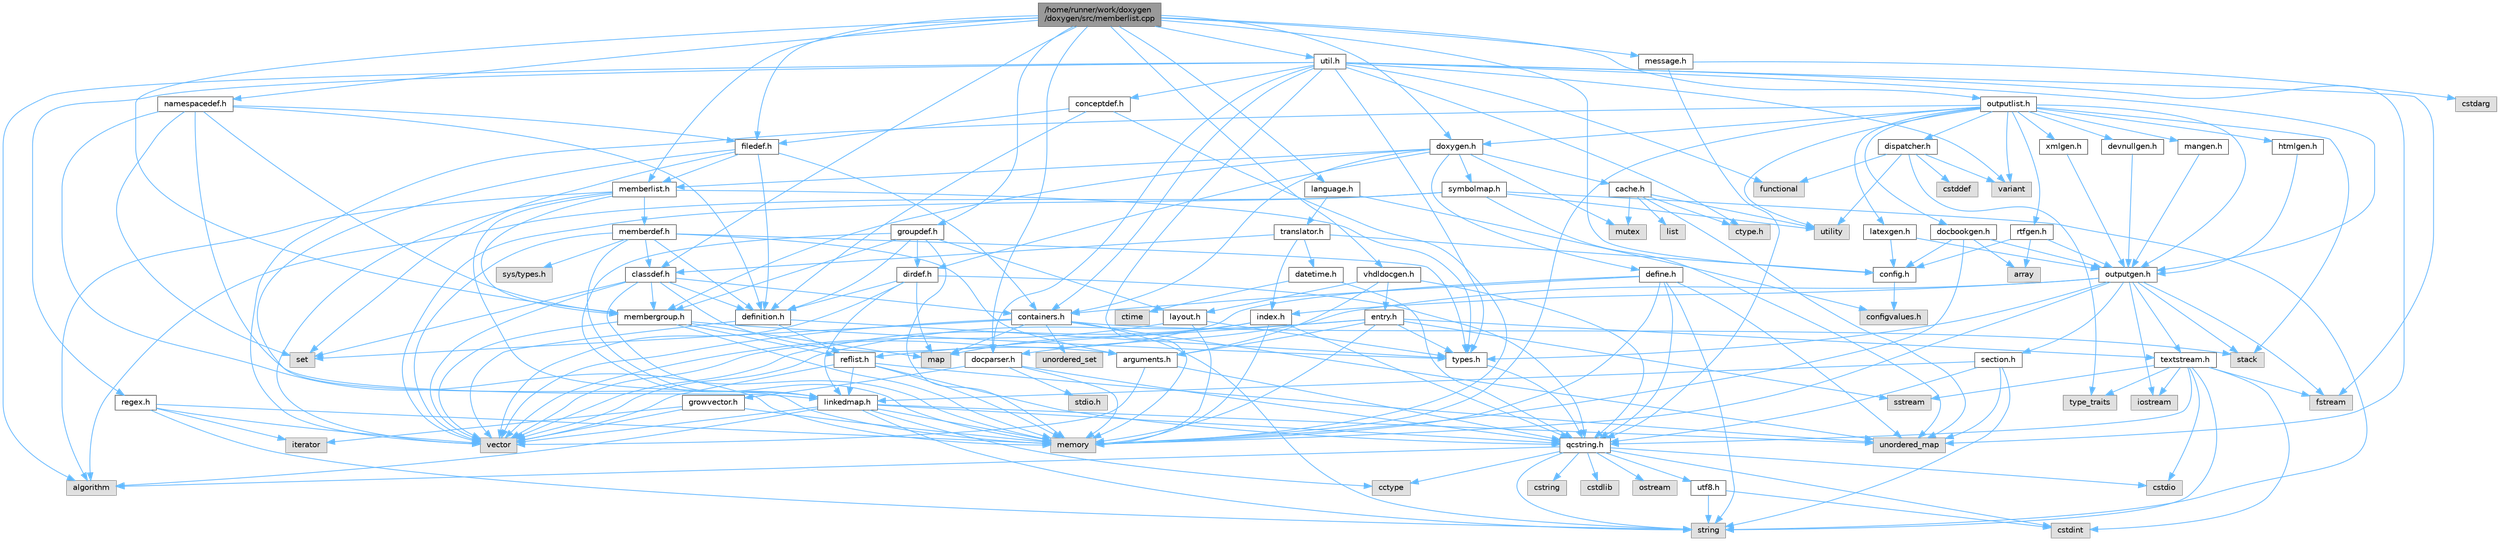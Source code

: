 digraph "/home/runner/work/doxygen/doxygen/src/memberlist.cpp"
{
 // INTERACTIVE_SVG=YES
 // LATEX_PDF_SIZE
  bgcolor="transparent";
  edge [fontname=Helvetica,fontsize=10,labelfontname=Helvetica,labelfontsize=10];
  node [fontname=Helvetica,fontsize=10,shape=box,height=0.2,width=0.4];
  Node1 [id="Node000001",label="/home/runner/work/doxygen\l/doxygen/src/memberlist.cpp",height=0.2,width=0.4,color="gray40", fillcolor="grey60", style="filled", fontcolor="black"];
  Node1 -> Node2 [id="edge1_Node000001_Node000002",color="steelblue1",style="solid"];
  Node2 [id="Node000002",label="memberlist.h",height=0.2,width=0.4,color="grey40", fillcolor="white", style="filled",URL="$dd/d78/memberlist_8h.html",tooltip=" "];
  Node2 -> Node3 [id="edge2_Node000002_Node000003",color="steelblue1",style="solid"];
  Node3 [id="Node000003",label="vector",height=0.2,width=0.4,color="grey60", fillcolor="#E0E0E0", style="filled"];
  Node2 -> Node4 [id="edge3_Node000002_Node000004",color="steelblue1",style="solid"];
  Node4 [id="Node000004",label="algorithm",height=0.2,width=0.4,color="grey60", fillcolor="#E0E0E0", style="filled"];
  Node2 -> Node5 [id="edge4_Node000002_Node000005",color="steelblue1",style="solid"];
  Node5 [id="Node000005",label="memberdef.h",height=0.2,width=0.4,color="grey40", fillcolor="white", style="filled",URL="$d4/d46/memberdef_8h.html",tooltip=" "];
  Node5 -> Node3 [id="edge5_Node000005_Node000003",color="steelblue1",style="solid"];
  Node5 -> Node6 [id="edge6_Node000005_Node000006",color="steelblue1",style="solid"];
  Node6 [id="Node000006",label="memory",height=0.2,width=0.4,color="grey60", fillcolor="#E0E0E0", style="filled"];
  Node5 -> Node7 [id="edge7_Node000005_Node000007",color="steelblue1",style="solid"];
  Node7 [id="Node000007",label="sys/types.h",height=0.2,width=0.4,color="grey60", fillcolor="#E0E0E0", style="filled"];
  Node5 -> Node8 [id="edge8_Node000005_Node000008",color="steelblue1",style="solid"];
  Node8 [id="Node000008",label="types.h",height=0.2,width=0.4,color="grey40", fillcolor="white", style="filled",URL="$d9/d49/types_8h.html",tooltip="This file contains a number of basic enums and types."];
  Node8 -> Node9 [id="edge9_Node000008_Node000009",color="steelblue1",style="solid"];
  Node9 [id="Node000009",label="qcstring.h",height=0.2,width=0.4,color="grey40", fillcolor="white", style="filled",URL="$d7/d5c/qcstring_8h.html",tooltip=" "];
  Node9 -> Node10 [id="edge10_Node000009_Node000010",color="steelblue1",style="solid"];
  Node10 [id="Node000010",label="string",height=0.2,width=0.4,color="grey60", fillcolor="#E0E0E0", style="filled"];
  Node9 -> Node4 [id="edge11_Node000009_Node000004",color="steelblue1",style="solid"];
  Node9 -> Node11 [id="edge12_Node000009_Node000011",color="steelblue1",style="solid"];
  Node11 [id="Node000011",label="cctype",height=0.2,width=0.4,color="grey60", fillcolor="#E0E0E0", style="filled"];
  Node9 -> Node12 [id="edge13_Node000009_Node000012",color="steelblue1",style="solid"];
  Node12 [id="Node000012",label="cstring",height=0.2,width=0.4,color="grey60", fillcolor="#E0E0E0", style="filled"];
  Node9 -> Node13 [id="edge14_Node000009_Node000013",color="steelblue1",style="solid"];
  Node13 [id="Node000013",label="cstdio",height=0.2,width=0.4,color="grey60", fillcolor="#E0E0E0", style="filled"];
  Node9 -> Node14 [id="edge15_Node000009_Node000014",color="steelblue1",style="solid"];
  Node14 [id="Node000014",label="cstdlib",height=0.2,width=0.4,color="grey60", fillcolor="#E0E0E0", style="filled"];
  Node9 -> Node15 [id="edge16_Node000009_Node000015",color="steelblue1",style="solid"];
  Node15 [id="Node000015",label="cstdint",height=0.2,width=0.4,color="grey60", fillcolor="#E0E0E0", style="filled"];
  Node9 -> Node16 [id="edge17_Node000009_Node000016",color="steelblue1",style="solid"];
  Node16 [id="Node000016",label="ostream",height=0.2,width=0.4,color="grey60", fillcolor="#E0E0E0", style="filled"];
  Node9 -> Node17 [id="edge18_Node000009_Node000017",color="steelblue1",style="solid"];
  Node17 [id="Node000017",label="utf8.h",height=0.2,width=0.4,color="grey40", fillcolor="white", style="filled",URL="$db/d7c/utf8_8h.html",tooltip="Various UTF8 related helper functions."];
  Node17 -> Node15 [id="edge19_Node000017_Node000015",color="steelblue1",style="solid"];
  Node17 -> Node10 [id="edge20_Node000017_Node000010",color="steelblue1",style="solid"];
  Node5 -> Node18 [id="edge21_Node000005_Node000018",color="steelblue1",style="solid"];
  Node18 [id="Node000018",label="definition.h",height=0.2,width=0.4,color="grey40", fillcolor="white", style="filled",URL="$df/da1/definition_8h.html",tooltip=" "];
  Node18 -> Node3 [id="edge22_Node000018_Node000003",color="steelblue1",style="solid"];
  Node18 -> Node8 [id="edge23_Node000018_Node000008",color="steelblue1",style="solid"];
  Node18 -> Node19 [id="edge24_Node000018_Node000019",color="steelblue1",style="solid"];
  Node19 [id="Node000019",label="reflist.h",height=0.2,width=0.4,color="grey40", fillcolor="white", style="filled",URL="$d1/d02/reflist_8h.html",tooltip=" "];
  Node19 -> Node3 [id="edge25_Node000019_Node000003",color="steelblue1",style="solid"];
  Node19 -> Node20 [id="edge26_Node000019_Node000020",color="steelblue1",style="solid"];
  Node20 [id="Node000020",label="unordered_map",height=0.2,width=0.4,color="grey60", fillcolor="#E0E0E0", style="filled"];
  Node19 -> Node6 [id="edge27_Node000019_Node000006",color="steelblue1",style="solid"];
  Node19 -> Node9 [id="edge28_Node000019_Node000009",color="steelblue1",style="solid"];
  Node19 -> Node21 [id="edge29_Node000019_Node000021",color="steelblue1",style="solid"];
  Node21 [id="Node000021",label="linkedmap.h",height=0.2,width=0.4,color="grey40", fillcolor="white", style="filled",URL="$da/de1/linkedmap_8h.html",tooltip=" "];
  Node21 -> Node20 [id="edge30_Node000021_Node000020",color="steelblue1",style="solid"];
  Node21 -> Node3 [id="edge31_Node000021_Node000003",color="steelblue1",style="solid"];
  Node21 -> Node6 [id="edge32_Node000021_Node000006",color="steelblue1",style="solid"];
  Node21 -> Node10 [id="edge33_Node000021_Node000010",color="steelblue1",style="solid"];
  Node21 -> Node4 [id="edge34_Node000021_Node000004",color="steelblue1",style="solid"];
  Node21 -> Node11 [id="edge35_Node000021_Node000011",color="steelblue1",style="solid"];
  Node21 -> Node9 [id="edge36_Node000021_Node000009",color="steelblue1",style="solid"];
  Node5 -> Node22 [id="edge37_Node000005_Node000022",color="steelblue1",style="solid"];
  Node22 [id="Node000022",label="arguments.h",height=0.2,width=0.4,color="grey40", fillcolor="white", style="filled",URL="$df/d9b/arguments_8h.html",tooltip=" "];
  Node22 -> Node3 [id="edge38_Node000022_Node000003",color="steelblue1",style="solid"];
  Node22 -> Node9 [id="edge39_Node000022_Node000009",color="steelblue1",style="solid"];
  Node5 -> Node23 [id="edge40_Node000005_Node000023",color="steelblue1",style="solid"];
  Node23 [id="Node000023",label="classdef.h",height=0.2,width=0.4,color="grey40", fillcolor="white", style="filled",URL="$d1/da6/classdef_8h.html",tooltip=" "];
  Node23 -> Node6 [id="edge41_Node000023_Node000006",color="steelblue1",style="solid"];
  Node23 -> Node3 [id="edge42_Node000023_Node000003",color="steelblue1",style="solid"];
  Node23 -> Node24 [id="edge43_Node000023_Node000024",color="steelblue1",style="solid"];
  Node24 [id="Node000024",label="set",height=0.2,width=0.4,color="grey60", fillcolor="#E0E0E0", style="filled"];
  Node23 -> Node25 [id="edge44_Node000023_Node000025",color="steelblue1",style="solid"];
  Node25 [id="Node000025",label="containers.h",height=0.2,width=0.4,color="grey40", fillcolor="white", style="filled",URL="$d5/d75/containers_8h.html",tooltip=" "];
  Node25 -> Node3 [id="edge45_Node000025_Node000003",color="steelblue1",style="solid"];
  Node25 -> Node10 [id="edge46_Node000025_Node000010",color="steelblue1",style="solid"];
  Node25 -> Node24 [id="edge47_Node000025_Node000024",color="steelblue1",style="solid"];
  Node25 -> Node26 [id="edge48_Node000025_Node000026",color="steelblue1",style="solid"];
  Node26 [id="Node000026",label="map",height=0.2,width=0.4,color="grey60", fillcolor="#E0E0E0", style="filled"];
  Node25 -> Node27 [id="edge49_Node000025_Node000027",color="steelblue1",style="solid"];
  Node27 [id="Node000027",label="unordered_set",height=0.2,width=0.4,color="grey60", fillcolor="#E0E0E0", style="filled"];
  Node25 -> Node20 [id="edge50_Node000025_Node000020",color="steelblue1",style="solid"];
  Node25 -> Node28 [id="edge51_Node000025_Node000028",color="steelblue1",style="solid"];
  Node28 [id="Node000028",label="stack",height=0.2,width=0.4,color="grey60", fillcolor="#E0E0E0", style="filled"];
  Node23 -> Node18 [id="edge52_Node000023_Node000018",color="steelblue1",style="solid"];
  Node23 -> Node22 [id="edge53_Node000023_Node000022",color="steelblue1",style="solid"];
  Node23 -> Node29 [id="edge54_Node000023_Node000029",color="steelblue1",style="solid"];
  Node29 [id="Node000029",label="membergroup.h",height=0.2,width=0.4,color="grey40", fillcolor="white", style="filled",URL="$d9/d11/membergroup_8h.html",tooltip=" "];
  Node29 -> Node3 [id="edge55_Node000029_Node000003",color="steelblue1",style="solid"];
  Node29 -> Node26 [id="edge56_Node000029_Node000026",color="steelblue1",style="solid"];
  Node29 -> Node6 [id="edge57_Node000029_Node000006",color="steelblue1",style="solid"];
  Node29 -> Node8 [id="edge58_Node000029_Node000008",color="steelblue1",style="solid"];
  Node29 -> Node19 [id="edge59_Node000029_Node000019",color="steelblue1",style="solid"];
  Node2 -> Node21 [id="edge60_Node000002_Node000021",color="steelblue1",style="solid"];
  Node2 -> Node8 [id="edge61_Node000002_Node000008",color="steelblue1",style="solid"];
  Node2 -> Node29 [id="edge62_Node000002_Node000029",color="steelblue1",style="solid"];
  Node1 -> Node23 [id="edge63_Node000001_Node000023",color="steelblue1",style="solid"];
  Node1 -> Node30 [id="edge64_Node000001_Node000030",color="steelblue1",style="solid"];
  Node30 [id="Node000030",label="message.h",height=0.2,width=0.4,color="grey40", fillcolor="white", style="filled",URL="$d2/d0d/message_8h.html",tooltip=" "];
  Node30 -> Node31 [id="edge65_Node000030_Node000031",color="steelblue1",style="solid"];
  Node31 [id="Node000031",label="cstdarg",height=0.2,width=0.4,color="grey60", fillcolor="#E0E0E0", style="filled"];
  Node30 -> Node9 [id="edge66_Node000030_Node000009",color="steelblue1",style="solid"];
  Node1 -> Node32 [id="edge67_Node000001_Node000032",color="steelblue1",style="solid"];
  Node32 [id="Node000032",label="util.h",height=0.2,width=0.4,color="grey40", fillcolor="white", style="filled",URL="$d8/d3c/util_8h.html",tooltip="A bunch of utility functions."];
  Node32 -> Node6 [id="edge68_Node000032_Node000006",color="steelblue1",style="solid"];
  Node32 -> Node20 [id="edge69_Node000032_Node000020",color="steelblue1",style="solid"];
  Node32 -> Node4 [id="edge70_Node000032_Node000004",color="steelblue1",style="solid"];
  Node32 -> Node33 [id="edge71_Node000032_Node000033",color="steelblue1",style="solid"];
  Node33 [id="Node000033",label="functional",height=0.2,width=0.4,color="grey60", fillcolor="#E0E0E0", style="filled"];
  Node32 -> Node34 [id="edge72_Node000032_Node000034",color="steelblue1",style="solid"];
  Node34 [id="Node000034",label="fstream",height=0.2,width=0.4,color="grey60", fillcolor="#E0E0E0", style="filled"];
  Node32 -> Node35 [id="edge73_Node000032_Node000035",color="steelblue1",style="solid"];
  Node35 [id="Node000035",label="variant",height=0.2,width=0.4,color="grey60", fillcolor="#E0E0E0", style="filled"];
  Node32 -> Node36 [id="edge74_Node000032_Node000036",color="steelblue1",style="solid"];
  Node36 [id="Node000036",label="ctype.h",height=0.2,width=0.4,color="grey60", fillcolor="#E0E0E0", style="filled"];
  Node32 -> Node8 [id="edge75_Node000032_Node000008",color="steelblue1",style="solid"];
  Node32 -> Node37 [id="edge76_Node000032_Node000037",color="steelblue1",style="solid"];
  Node37 [id="Node000037",label="docparser.h",height=0.2,width=0.4,color="grey40", fillcolor="white", style="filled",URL="$de/d9c/docparser_8h.html",tooltip=" "];
  Node37 -> Node38 [id="edge77_Node000037_Node000038",color="steelblue1",style="solid"];
  Node38 [id="Node000038",label="stdio.h",height=0.2,width=0.4,color="grey60", fillcolor="#E0E0E0", style="filled"];
  Node37 -> Node6 [id="edge78_Node000037_Node000006",color="steelblue1",style="solid"];
  Node37 -> Node9 [id="edge79_Node000037_Node000009",color="steelblue1",style="solid"];
  Node37 -> Node39 [id="edge80_Node000037_Node000039",color="steelblue1",style="solid"];
  Node39 [id="Node000039",label="growvector.h",height=0.2,width=0.4,color="grey40", fillcolor="white", style="filled",URL="$d7/d50/growvector_8h.html",tooltip=" "];
  Node39 -> Node3 [id="edge81_Node000039_Node000003",color="steelblue1",style="solid"];
  Node39 -> Node6 [id="edge82_Node000039_Node000006",color="steelblue1",style="solid"];
  Node39 -> Node40 [id="edge83_Node000039_Node000040",color="steelblue1",style="solid"];
  Node40 [id="Node000040",label="iterator",height=0.2,width=0.4,color="grey60", fillcolor="#E0E0E0", style="filled"];
  Node32 -> Node25 [id="edge84_Node000032_Node000025",color="steelblue1",style="solid"];
  Node32 -> Node41 [id="edge85_Node000032_Node000041",color="steelblue1",style="solid"];
  Node41 [id="Node000041",label="outputgen.h",height=0.2,width=0.4,color="grey40", fillcolor="white", style="filled",URL="$df/d06/outputgen_8h.html",tooltip=" "];
  Node41 -> Node6 [id="edge86_Node000041_Node000006",color="steelblue1",style="solid"];
  Node41 -> Node28 [id="edge87_Node000041_Node000028",color="steelblue1",style="solid"];
  Node41 -> Node42 [id="edge88_Node000041_Node000042",color="steelblue1",style="solid"];
  Node42 [id="Node000042",label="iostream",height=0.2,width=0.4,color="grey60", fillcolor="#E0E0E0", style="filled"];
  Node41 -> Node34 [id="edge89_Node000041_Node000034",color="steelblue1",style="solid"];
  Node41 -> Node8 [id="edge90_Node000041_Node000008",color="steelblue1",style="solid"];
  Node41 -> Node43 [id="edge91_Node000041_Node000043",color="steelblue1",style="solid"];
  Node43 [id="Node000043",label="index.h",height=0.2,width=0.4,color="grey40", fillcolor="white", style="filled",URL="$d1/db5/index_8h.html",tooltip=" "];
  Node43 -> Node6 [id="edge92_Node000043_Node000006",color="steelblue1",style="solid"];
  Node43 -> Node3 [id="edge93_Node000043_Node000003",color="steelblue1",style="solid"];
  Node43 -> Node26 [id="edge94_Node000043_Node000026",color="steelblue1",style="solid"];
  Node43 -> Node9 [id="edge95_Node000043_Node000009",color="steelblue1",style="solid"];
  Node41 -> Node44 [id="edge96_Node000041_Node000044",color="steelblue1",style="solid"];
  Node44 [id="Node000044",label="section.h",height=0.2,width=0.4,color="grey40", fillcolor="white", style="filled",URL="$d1/d2a/section_8h.html",tooltip=" "];
  Node44 -> Node10 [id="edge97_Node000044_Node000010",color="steelblue1",style="solid"];
  Node44 -> Node20 [id="edge98_Node000044_Node000020",color="steelblue1",style="solid"];
  Node44 -> Node9 [id="edge99_Node000044_Node000009",color="steelblue1",style="solid"];
  Node44 -> Node21 [id="edge100_Node000044_Node000021",color="steelblue1",style="solid"];
  Node41 -> Node45 [id="edge101_Node000041_Node000045",color="steelblue1",style="solid"];
  Node45 [id="Node000045",label="textstream.h",height=0.2,width=0.4,color="grey40", fillcolor="white", style="filled",URL="$d4/d7d/textstream_8h.html",tooltip=" "];
  Node45 -> Node10 [id="edge102_Node000045_Node000010",color="steelblue1",style="solid"];
  Node45 -> Node42 [id="edge103_Node000045_Node000042",color="steelblue1",style="solid"];
  Node45 -> Node46 [id="edge104_Node000045_Node000046",color="steelblue1",style="solid"];
  Node46 [id="Node000046",label="sstream",height=0.2,width=0.4,color="grey60", fillcolor="#E0E0E0", style="filled"];
  Node45 -> Node15 [id="edge105_Node000045_Node000015",color="steelblue1",style="solid"];
  Node45 -> Node13 [id="edge106_Node000045_Node000013",color="steelblue1",style="solid"];
  Node45 -> Node34 [id="edge107_Node000045_Node000034",color="steelblue1",style="solid"];
  Node45 -> Node47 [id="edge108_Node000045_Node000047",color="steelblue1",style="solid"];
  Node47 [id="Node000047",label="type_traits",height=0.2,width=0.4,color="grey60", fillcolor="#E0E0E0", style="filled"];
  Node45 -> Node9 [id="edge109_Node000045_Node000009",color="steelblue1",style="solid"];
  Node41 -> Node37 [id="edge110_Node000041_Node000037",color="steelblue1",style="solid"];
  Node32 -> Node48 [id="edge111_Node000032_Node000048",color="steelblue1",style="solid"];
  Node48 [id="Node000048",label="regex.h",height=0.2,width=0.4,color="grey40", fillcolor="white", style="filled",URL="$d1/d21/regex_8h.html",tooltip=" "];
  Node48 -> Node6 [id="edge112_Node000048_Node000006",color="steelblue1",style="solid"];
  Node48 -> Node10 [id="edge113_Node000048_Node000010",color="steelblue1",style="solid"];
  Node48 -> Node3 [id="edge114_Node000048_Node000003",color="steelblue1",style="solid"];
  Node48 -> Node40 [id="edge115_Node000048_Node000040",color="steelblue1",style="solid"];
  Node32 -> Node49 [id="edge116_Node000032_Node000049",color="steelblue1",style="solid"];
  Node49 [id="Node000049",label="conceptdef.h",height=0.2,width=0.4,color="grey40", fillcolor="white", style="filled",URL="$da/df1/conceptdef_8h.html",tooltip=" "];
  Node49 -> Node6 [id="edge117_Node000049_Node000006",color="steelblue1",style="solid"];
  Node49 -> Node18 [id="edge118_Node000049_Node000018",color="steelblue1",style="solid"];
  Node49 -> Node50 [id="edge119_Node000049_Node000050",color="steelblue1",style="solid"];
  Node50 [id="Node000050",label="filedef.h",height=0.2,width=0.4,color="grey40", fillcolor="white", style="filled",URL="$d4/d3a/filedef_8h.html",tooltip=" "];
  Node50 -> Node6 [id="edge120_Node000050_Node000006",color="steelblue1",style="solid"];
  Node50 -> Node24 [id="edge121_Node000050_Node000024",color="steelblue1",style="solid"];
  Node50 -> Node18 [id="edge122_Node000050_Node000018",color="steelblue1",style="solid"];
  Node50 -> Node2 [id="edge123_Node000050_Node000002",color="steelblue1",style="solid"];
  Node50 -> Node25 [id="edge124_Node000050_Node000025",color="steelblue1",style="solid"];
  Node1 -> Node51 [id="edge125_Node000001_Node000051",color="steelblue1",style="solid"];
  Node51 [id="Node000051",label="language.h",height=0.2,width=0.4,color="grey40", fillcolor="white", style="filled",URL="$d8/dce/language_8h.html",tooltip=" "];
  Node51 -> Node52 [id="edge126_Node000051_Node000052",color="steelblue1",style="solid"];
  Node52 [id="Node000052",label="translator.h",height=0.2,width=0.4,color="grey40", fillcolor="white", style="filled",URL="$d9/df1/translator_8h.html",tooltip=" "];
  Node52 -> Node23 [id="edge127_Node000052_Node000023",color="steelblue1",style="solid"];
  Node52 -> Node53 [id="edge128_Node000052_Node000053",color="steelblue1",style="solid"];
  Node53 [id="Node000053",label="config.h",height=0.2,width=0.4,color="grey40", fillcolor="white", style="filled",URL="$db/d16/config_8h.html",tooltip=" "];
  Node53 -> Node54 [id="edge129_Node000053_Node000054",color="steelblue1",style="solid"];
  Node54 [id="Node000054",label="configvalues.h",height=0.2,width=0.4,color="grey60", fillcolor="#E0E0E0", style="filled"];
  Node52 -> Node55 [id="edge130_Node000052_Node000055",color="steelblue1",style="solid"];
  Node55 [id="Node000055",label="datetime.h",height=0.2,width=0.4,color="grey40", fillcolor="white", style="filled",URL="$de/d1b/datetime_8h.html",tooltip=" "];
  Node55 -> Node56 [id="edge131_Node000055_Node000056",color="steelblue1",style="solid"];
  Node56 [id="Node000056",label="ctime",height=0.2,width=0.4,color="grey60", fillcolor="#E0E0E0", style="filled"];
  Node55 -> Node9 [id="edge132_Node000055_Node000009",color="steelblue1",style="solid"];
  Node52 -> Node43 [id="edge133_Node000052_Node000043",color="steelblue1",style="solid"];
  Node51 -> Node54 [id="edge134_Node000051_Node000054",color="steelblue1",style="solid"];
  Node1 -> Node57 [id="edge135_Node000001_Node000057",color="steelblue1",style="solid"];
  Node57 [id="Node000057",label="doxygen.h",height=0.2,width=0.4,color="grey40", fillcolor="white", style="filled",URL="$d1/da1/doxygen_8h.html",tooltip=" "];
  Node57 -> Node58 [id="edge136_Node000057_Node000058",color="steelblue1",style="solid"];
  Node58 [id="Node000058",label="mutex",height=0.2,width=0.4,color="grey60", fillcolor="#E0E0E0", style="filled"];
  Node57 -> Node25 [id="edge137_Node000057_Node000025",color="steelblue1",style="solid"];
  Node57 -> Node29 [id="edge138_Node000057_Node000029",color="steelblue1",style="solid"];
  Node57 -> Node59 [id="edge139_Node000057_Node000059",color="steelblue1",style="solid"];
  Node59 [id="Node000059",label="dirdef.h",height=0.2,width=0.4,color="grey40", fillcolor="white", style="filled",URL="$d6/d15/dirdef_8h.html",tooltip=" "];
  Node59 -> Node3 [id="edge140_Node000059_Node000003",color="steelblue1",style="solid"];
  Node59 -> Node26 [id="edge141_Node000059_Node000026",color="steelblue1",style="solid"];
  Node59 -> Node9 [id="edge142_Node000059_Node000009",color="steelblue1",style="solid"];
  Node59 -> Node21 [id="edge143_Node000059_Node000021",color="steelblue1",style="solid"];
  Node59 -> Node18 [id="edge144_Node000059_Node000018",color="steelblue1",style="solid"];
  Node57 -> Node2 [id="edge145_Node000057_Node000002",color="steelblue1",style="solid"];
  Node57 -> Node60 [id="edge146_Node000057_Node000060",color="steelblue1",style="solid"];
  Node60 [id="Node000060",label="define.h",height=0.2,width=0.4,color="grey40", fillcolor="white", style="filled",URL="$df/d67/define_8h.html",tooltip=" "];
  Node60 -> Node3 [id="edge147_Node000060_Node000003",color="steelblue1",style="solid"];
  Node60 -> Node6 [id="edge148_Node000060_Node000006",color="steelblue1",style="solid"];
  Node60 -> Node10 [id="edge149_Node000060_Node000010",color="steelblue1",style="solid"];
  Node60 -> Node20 [id="edge150_Node000060_Node000020",color="steelblue1",style="solid"];
  Node60 -> Node9 [id="edge151_Node000060_Node000009",color="steelblue1",style="solid"];
  Node60 -> Node25 [id="edge152_Node000060_Node000025",color="steelblue1",style="solid"];
  Node57 -> Node61 [id="edge153_Node000057_Node000061",color="steelblue1",style="solid"];
  Node61 [id="Node000061",label="cache.h",height=0.2,width=0.4,color="grey40", fillcolor="white", style="filled",URL="$d3/d26/cache_8h.html",tooltip=" "];
  Node61 -> Node62 [id="edge154_Node000061_Node000062",color="steelblue1",style="solid"];
  Node62 [id="Node000062",label="list",height=0.2,width=0.4,color="grey60", fillcolor="#E0E0E0", style="filled"];
  Node61 -> Node20 [id="edge155_Node000061_Node000020",color="steelblue1",style="solid"];
  Node61 -> Node58 [id="edge156_Node000061_Node000058",color="steelblue1",style="solid"];
  Node61 -> Node63 [id="edge157_Node000061_Node000063",color="steelblue1",style="solid"];
  Node63 [id="Node000063",label="utility",height=0.2,width=0.4,color="grey60", fillcolor="#E0E0E0", style="filled"];
  Node61 -> Node36 [id="edge158_Node000061_Node000036",color="steelblue1",style="solid"];
  Node57 -> Node64 [id="edge159_Node000057_Node000064",color="steelblue1",style="solid"];
  Node64 [id="Node000064",label="symbolmap.h",height=0.2,width=0.4,color="grey40", fillcolor="white", style="filled",URL="$d7/ddd/symbolmap_8h.html",tooltip=" "];
  Node64 -> Node4 [id="edge160_Node000064_Node000004",color="steelblue1",style="solid"];
  Node64 -> Node20 [id="edge161_Node000064_Node000020",color="steelblue1",style="solid"];
  Node64 -> Node3 [id="edge162_Node000064_Node000003",color="steelblue1",style="solid"];
  Node64 -> Node10 [id="edge163_Node000064_Node000010",color="steelblue1",style="solid"];
  Node64 -> Node63 [id="edge164_Node000064_Node000063",color="steelblue1",style="solid"];
  Node1 -> Node65 [id="edge165_Node000001_Node000065",color="steelblue1",style="solid"];
  Node65 [id="Node000065",label="outputlist.h",height=0.2,width=0.4,color="grey40", fillcolor="white", style="filled",URL="$d2/db9/outputlist_8h.html",tooltip=" "];
  Node65 -> Node63 [id="edge166_Node000065_Node000063",color="steelblue1",style="solid"];
  Node65 -> Node3 [id="edge167_Node000065_Node000003",color="steelblue1",style="solid"];
  Node65 -> Node6 [id="edge168_Node000065_Node000006",color="steelblue1",style="solid"];
  Node65 -> Node35 [id="edge169_Node000065_Node000035",color="steelblue1",style="solid"];
  Node65 -> Node28 [id="edge170_Node000065_Node000028",color="steelblue1",style="solid"];
  Node65 -> Node41 [id="edge171_Node000065_Node000041",color="steelblue1",style="solid"];
  Node65 -> Node57 [id="edge172_Node000065_Node000057",color="steelblue1",style="solid"];
  Node65 -> Node66 [id="edge173_Node000065_Node000066",color="steelblue1",style="solid"];
  Node66 [id="Node000066",label="dispatcher.h",height=0.2,width=0.4,color="grey40", fillcolor="white", style="filled",URL="$da/d73/dispatcher_8h.html",tooltip=" "];
  Node66 -> Node67 [id="edge174_Node000066_Node000067",color="steelblue1",style="solid"];
  Node67 [id="Node000067",label="cstddef",height=0.2,width=0.4,color="grey60", fillcolor="#E0E0E0", style="filled"];
  Node66 -> Node63 [id="edge175_Node000066_Node000063",color="steelblue1",style="solid"];
  Node66 -> Node33 [id="edge176_Node000066_Node000033",color="steelblue1",style="solid"];
  Node66 -> Node35 [id="edge177_Node000066_Node000035",color="steelblue1",style="solid"];
  Node66 -> Node47 [id="edge178_Node000066_Node000047",color="steelblue1",style="solid"];
  Node65 -> Node68 [id="edge179_Node000065_Node000068",color="steelblue1",style="solid"];
  Node68 [id="Node000068",label="htmlgen.h",height=0.2,width=0.4,color="grey40", fillcolor="white", style="filled",URL="$d8/d56/htmlgen_8h.html",tooltip=" "];
  Node68 -> Node41 [id="edge180_Node000068_Node000041",color="steelblue1",style="solid"];
  Node65 -> Node69 [id="edge181_Node000065_Node000069",color="steelblue1",style="solid"];
  Node69 [id="Node000069",label="latexgen.h",height=0.2,width=0.4,color="grey40", fillcolor="white", style="filled",URL="$d6/d9c/latexgen_8h.html",tooltip=" "];
  Node69 -> Node53 [id="edge182_Node000069_Node000053",color="steelblue1",style="solid"];
  Node69 -> Node41 [id="edge183_Node000069_Node000041",color="steelblue1",style="solid"];
  Node65 -> Node70 [id="edge184_Node000065_Node000070",color="steelblue1",style="solid"];
  Node70 [id="Node000070",label="rtfgen.h",height=0.2,width=0.4,color="grey40", fillcolor="white", style="filled",URL="$d4/daa/rtfgen_8h.html",tooltip=" "];
  Node70 -> Node71 [id="edge185_Node000070_Node000071",color="steelblue1",style="solid"];
  Node71 [id="Node000071",label="array",height=0.2,width=0.4,color="grey60", fillcolor="#E0E0E0", style="filled"];
  Node70 -> Node53 [id="edge186_Node000070_Node000053",color="steelblue1",style="solid"];
  Node70 -> Node41 [id="edge187_Node000070_Node000041",color="steelblue1",style="solid"];
  Node65 -> Node72 [id="edge188_Node000065_Node000072",color="steelblue1",style="solid"];
  Node72 [id="Node000072",label="mangen.h",height=0.2,width=0.4,color="grey40", fillcolor="white", style="filled",URL="$da/dc0/mangen_8h.html",tooltip=" "];
  Node72 -> Node41 [id="edge189_Node000072_Node000041",color="steelblue1",style="solid"];
  Node65 -> Node73 [id="edge190_Node000065_Node000073",color="steelblue1",style="solid"];
  Node73 [id="Node000073",label="docbookgen.h",height=0.2,width=0.4,color="grey40", fillcolor="white", style="filled",URL="$de/dea/docbookgen_8h.html",tooltip=" "];
  Node73 -> Node6 [id="edge191_Node000073_Node000006",color="steelblue1",style="solid"];
  Node73 -> Node71 [id="edge192_Node000073_Node000071",color="steelblue1",style="solid"];
  Node73 -> Node53 [id="edge193_Node000073_Node000053",color="steelblue1",style="solid"];
  Node73 -> Node41 [id="edge194_Node000073_Node000041",color="steelblue1",style="solid"];
  Node65 -> Node74 [id="edge195_Node000065_Node000074",color="steelblue1",style="solid"];
  Node74 [id="Node000074",label="xmlgen.h",height=0.2,width=0.4,color="grey40", fillcolor="white", style="filled",URL="$d9/d67/xmlgen_8h.html",tooltip=" "];
  Node74 -> Node41 [id="edge196_Node000074_Node000041",color="steelblue1",style="solid"];
  Node65 -> Node75 [id="edge197_Node000065_Node000075",color="steelblue1",style="solid"];
  Node75 [id="Node000075",label="devnullgen.h",height=0.2,width=0.4,color="grey40", fillcolor="white", style="filled",URL="$d8/de5/devnullgen_8h.html",tooltip=" "];
  Node75 -> Node41 [id="edge198_Node000075_Node000041",color="steelblue1",style="solid"];
  Node1 -> Node76 [id="edge199_Node000001_Node000076",color="steelblue1",style="solid"];
  Node76 [id="Node000076",label="groupdef.h",height=0.2,width=0.4,color="grey40", fillcolor="white", style="filled",URL="$d1/de6/groupdef_8h.html",tooltip=" "];
  Node76 -> Node6 [id="edge200_Node000076_Node000006",color="steelblue1",style="solid"];
  Node76 -> Node18 [id="edge201_Node000076_Node000018",color="steelblue1",style="solid"];
  Node76 -> Node59 [id="edge202_Node000076_Node000059",color="steelblue1",style="solid"];
  Node76 -> Node77 [id="edge203_Node000076_Node000077",color="steelblue1",style="solid"];
  Node77 [id="Node000077",label="layout.h",height=0.2,width=0.4,color="grey40", fillcolor="white", style="filled",URL="$db/d51/layout_8h.html",tooltip=" "];
  Node77 -> Node6 [id="edge204_Node000077_Node000006",color="steelblue1",style="solid"];
  Node77 -> Node3 [id="edge205_Node000077_Node000003",color="steelblue1",style="solid"];
  Node77 -> Node8 [id="edge206_Node000077_Node000008",color="steelblue1",style="solid"];
  Node76 -> Node29 [id="edge207_Node000076_Node000029",color="steelblue1",style="solid"];
  Node76 -> Node21 [id="edge208_Node000076_Node000021",color="steelblue1",style="solid"];
  Node1 -> Node78 [id="edge209_Node000001_Node000078",color="steelblue1",style="solid"];
  Node78 [id="Node000078",label="vhdldocgen.h",height=0.2,width=0.4,color="grey40", fillcolor="white", style="filled",URL="$dd/dec/vhdldocgen_8h.html",tooltip=" "];
  Node78 -> Node9 [id="edge210_Node000078_Node000009",color="steelblue1",style="solid"];
  Node78 -> Node77 [id="edge211_Node000078_Node000077",color="steelblue1",style="solid"];
  Node78 -> Node22 [id="edge212_Node000078_Node000022",color="steelblue1",style="solid"];
  Node78 -> Node79 [id="edge213_Node000078_Node000079",color="steelblue1",style="solid"];
  Node79 [id="Node000079",label="entry.h",height=0.2,width=0.4,color="grey40", fillcolor="white", style="filled",URL="$d1/dc6/entry_8h.html",tooltip=" "];
  Node79 -> Node3 [id="edge214_Node000079_Node000003",color="steelblue1",style="solid"];
  Node79 -> Node6 [id="edge215_Node000079_Node000006",color="steelblue1",style="solid"];
  Node79 -> Node46 [id="edge216_Node000079_Node000046",color="steelblue1",style="solid"];
  Node79 -> Node8 [id="edge217_Node000079_Node000008",color="steelblue1",style="solid"];
  Node79 -> Node22 [id="edge218_Node000079_Node000022",color="steelblue1",style="solid"];
  Node79 -> Node19 [id="edge219_Node000079_Node000019",color="steelblue1",style="solid"];
  Node79 -> Node45 [id="edge220_Node000079_Node000045",color="steelblue1",style="solid"];
  Node1 -> Node80 [id="edge221_Node000001_Node000080",color="steelblue1",style="solid"];
  Node80 [id="Node000080",label="namespacedef.h",height=0.2,width=0.4,color="grey40", fillcolor="white", style="filled",URL="$d7/d97/namespacedef_8h.html",tooltip=" "];
  Node80 -> Node6 [id="edge222_Node000080_Node000006",color="steelblue1",style="solid"];
  Node80 -> Node24 [id="edge223_Node000080_Node000024",color="steelblue1",style="solid"];
  Node80 -> Node18 [id="edge224_Node000080_Node000018",color="steelblue1",style="solid"];
  Node80 -> Node50 [id="edge225_Node000080_Node000050",color="steelblue1",style="solid"];
  Node80 -> Node21 [id="edge226_Node000080_Node000021",color="steelblue1",style="solid"];
  Node80 -> Node29 [id="edge227_Node000080_Node000029",color="steelblue1",style="solid"];
  Node1 -> Node50 [id="edge228_Node000001_Node000050",color="steelblue1",style="solid"];
  Node1 -> Node29 [id="edge229_Node000001_Node000029",color="steelblue1",style="solid"];
  Node1 -> Node53 [id="edge230_Node000001_Node000053",color="steelblue1",style="solid"];
  Node1 -> Node37 [id="edge231_Node000001_Node000037",color="steelblue1",style="solid"];
}
